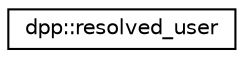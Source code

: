 digraph "Graphical Class Hierarchy"
{
 // INTERACTIVE_SVG=YES
  edge [fontname="Helvetica",fontsize="10",labelfontname="Helvetica",labelfontsize="10"];
  node [fontname="Helvetica",fontsize="10",shape=record];
  rankdir="LR";
  Node1 [label="dpp::resolved_user",height=0.2,width=0.4,color="black", fillcolor="white", style="filled",URL="$structdpp_1_1resolved__user.html",tooltip="dpp::resolved_user contains both a dpp::guild_member and a dpp::user. The user can be used to obtain ..."];
}
